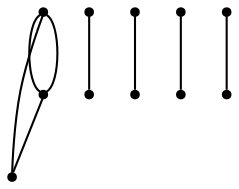 graph {
  node [shape=point,comment="{\"directed\":false,\"doi\":\"10.1007/978-3-030-04414-5_19\",\"figure\":\"2 (1)\"}"]

  v0 [pos="699.336404183333,260.4139318220904"]
  v1 [pos="459.29818720569085,260.4139318220904"]
  v2 [pos="459.29818720569085,395.4346752504591"]
  v3 [pos="712.9552468814239,331.36707737611874"]
  v4 [pos="686.9073325745786,453.9057978957122"]
  v5 [pos="720.7814549780111,428.45217495336556"]
  v6 [pos="679.0165186456104,364.1383657432184"]
  v7 [pos="717.3267598329018,383.74981082177794"]
  v8 [pos="638.5850314323347,434.88648090574577"]
  v9 [pos="766.9971990187588,409.8159098969994"]
  v10 [pos="632.3465625372467,381.1951138622292"]

  v0 -- v1 [id="-1",pos="699.336404183333,260.4139318220904 459.29818720569085,260.4139318220904 459.29818720569085,260.4139318220904 459.29818720569085,260.4139318220904"]
  v2 -- v1 [id="-2",pos="459.29818720569085,395.4346752504591 459.29818720569085,260.4139318220904 459.29818720569085,260.4139318220904 459.29818720569085,260.4139318220904"]
  v2 -- v0 [id="-3",pos="459.29818720569085,395.4346752504591 699.3363882862286,395.4346752504591 699.3363882862286,395.4346752504591 699.3363882862286,395.4346752504591 699.336404183333,260.4139318220904 699.336404183333,260.4139318220904 699.336404183333,260.4139318220904"]
  v10 -- v9 [id="-6",pos="632.3465625372467,381.1951138622292 766.9971990187588,409.8159098969994 766.9971990187588,409.8159098969994 766.9971990187588,409.8159098969994"]
  v0 -- v2 [id="-8",pos="699.336404183333,260.4139318220904 459.29818720569085,395.4346752504591 459.29818720569085,395.4346752504591 459.29818720569085,395.4346752504591"]
  v8 -- v7 [id="-11",pos="638.5850314323347,434.88648090574577 717.3267598329018,383.74981082177794 717.3267598329018,383.74981082177794 717.3267598329018,383.74981082177794"]
  v4 -- v3 [id="-13",pos="686.9073325745786,453.9057978957122 712.9552468814239,331.36707737611874 712.9552468814239,331.36707737611874 712.9552468814239,331.36707737611874"]
  v6 -- v5 [id="-16",pos="679.0165186456104,364.1383657432184 720.7814549780111,428.45217495336556 720.7814549780111,428.45217495336556 720.7814549780111,428.45217495336556"]
}